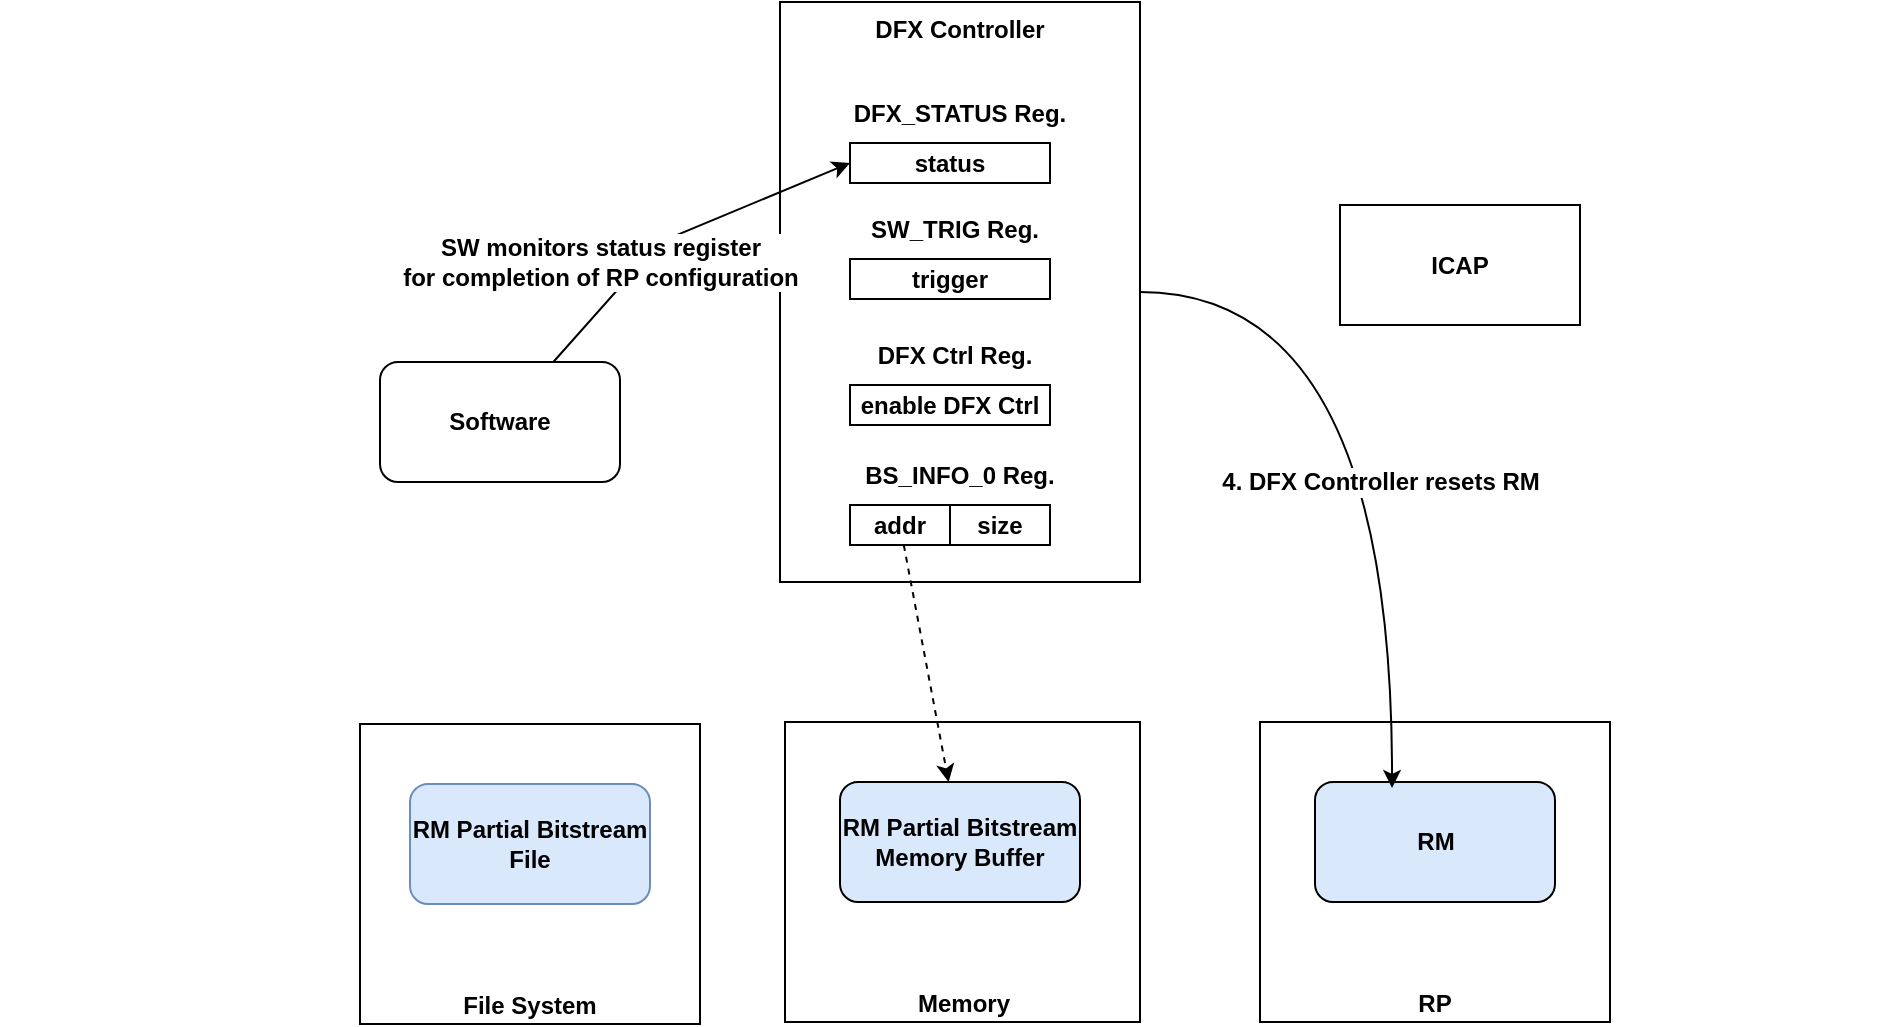 <mxfile version="24.7.17">
  <diagram name="Page-1" id="u_ih9O-CxRmSir6vkKcd">
    <mxGraphModel dx="2920" dy="1343" grid="1" gridSize="10" guides="1" tooltips="1" connect="1" arrows="1" fold="1" page="1" pageScale="1" pageWidth="850" pageHeight="1100" math="0" shadow="0">
      <root>
        <mxCell id="0" />
        <mxCell id="1" parent="0" />
        <mxCell id="Z63J2gmDSGk1dgefsB4J-1" value="DFX Controller" style="rounded=0;whiteSpace=wrap;html=1;verticalAlign=top;fontSize=12;fontStyle=1" parent="1" vertex="1">
          <mxGeometry x="360" y="120" width="180" height="290" as="geometry" />
        </mxCell>
        <mxCell id="Z63J2gmDSGk1dgefsB4J-2" value="Memory" style="rounded=0;whiteSpace=wrap;html=1;verticalAlign=bottom;fontSize=12;fontStyle=1" parent="1" vertex="1">
          <mxGeometry x="362.5" y="480" width="177.5" height="150" as="geometry" />
        </mxCell>
        <mxCell id="Z63J2gmDSGk1dgefsB4J-3" value="File System" style="rounded=0;whiteSpace=wrap;html=1;verticalAlign=bottom;fontSize=12;fontStyle=1" parent="1" vertex="1">
          <mxGeometry x="150" y="481" width="170" height="150" as="geometry" />
        </mxCell>
        <mxCell id="Z63J2gmDSGk1dgefsB4J-4" value="RP" style="rounded=0;whiteSpace=wrap;html=1;verticalAlign=bottom;fontSize=12;fontStyle=1" parent="1" vertex="1">
          <mxGeometry x="600" y="480" width="175" height="150" as="geometry" />
        </mxCell>
        <mxCell id="Z63J2gmDSGk1dgefsB4J-5" value="ICAP" style="rounded=0;whiteSpace=wrap;html=1;fontSize=12;fontStyle=1" parent="1" vertex="1">
          <mxGeometry x="640" y="221.5" width="120" height="60" as="geometry" />
        </mxCell>
        <mxCell id="Z63J2gmDSGk1dgefsB4J-6" value="Software" style="rounded=1;whiteSpace=wrap;html=1;fontSize=12;fontStyle=1" parent="1" vertex="1">
          <mxGeometry x="160" y="300" width="120" height="60" as="geometry" />
        </mxCell>
        <mxCell id="Z63J2gmDSGk1dgefsB4J-7" value="RM Partial Bitstream&lt;div style=&quot;font-size: 12px;&quot;&gt;File&lt;/div&gt;" style="rounded=1;whiteSpace=wrap;html=1;fillColor=#dae8fc;strokeColor=#6c8ebf;fontSize=12;fontStyle=1" parent="1" vertex="1">
          <mxGeometry x="175" y="511" width="120" height="60" as="geometry" />
        </mxCell>
        <mxCell id="Z63J2gmDSGk1dgefsB4J-8" value="RM Partial Bitstream Memory Buffer" style="rounded=1;whiteSpace=wrap;html=1;fillColor=#dae8fc;strokeColor=#000000;fontSize=12;fontStyle=1" parent="1" vertex="1">
          <mxGeometry x="390" y="510" width="120" height="60" as="geometry" />
        </mxCell>
        <mxCell id="Z63J2gmDSGk1dgefsB4J-9" value="addr" style="rounded=0;whiteSpace=wrap;html=1;fontSize=12;fontStyle=1" parent="1" vertex="1">
          <mxGeometry x="395" y="371.5" width="50" height="20" as="geometry" />
        </mxCell>
        <mxCell id="Z63J2gmDSGk1dgefsB4J-10" value="size" style="rounded=0;whiteSpace=wrap;html=1;fontSize=12;fontStyle=1" parent="1" vertex="1">
          <mxGeometry x="445" y="371.5" width="50" height="20" as="geometry" />
        </mxCell>
        <mxCell id="Z63J2gmDSGk1dgefsB4J-11" value="BS_INFO_0 Reg." style="text;html=1;align=center;verticalAlign=middle;whiteSpace=wrap;rounded=0;fontSize=12;fontStyle=1" parent="1" vertex="1">
          <mxGeometry x="395" y="341.5" width="110" height="30" as="geometry" />
        </mxCell>
        <mxCell id="Z63J2gmDSGk1dgefsB4J-12" value="enable DFX Ctrl" style="rounded=0;whiteSpace=wrap;html=1;fontSize=12;fontStyle=1" parent="1" vertex="1">
          <mxGeometry x="395" y="311.5" width="100" height="20" as="geometry" />
        </mxCell>
        <mxCell id="Z63J2gmDSGk1dgefsB4J-13" value="DFX Ctrl Reg." style="text;html=1;align=center;verticalAlign=middle;whiteSpace=wrap;rounded=0;fontSize=12;fontStyle=1" parent="1" vertex="1">
          <mxGeometry x="395" y="281.5" width="105" height="30" as="geometry" />
        </mxCell>
        <mxCell id="Z63J2gmDSGk1dgefsB4J-14" value="trigger" style="rounded=0;whiteSpace=wrap;html=1;fontSize=12;fontStyle=1" parent="1" vertex="1">
          <mxGeometry x="395" y="248.5" width="100" height="20" as="geometry" />
        </mxCell>
        <mxCell id="Z63J2gmDSGk1dgefsB4J-15" value="SW_TRIG Reg." style="text;html=1;align=center;verticalAlign=middle;whiteSpace=wrap;rounded=0;fontSize=12;fontStyle=1" parent="1" vertex="1">
          <mxGeometry x="395" y="218.5" width="105" height="30" as="geometry" />
        </mxCell>
        <mxCell id="Z63J2gmDSGk1dgefsB4J-16" value="status" style="rounded=0;whiteSpace=wrap;html=1;fontSize=12;fontStyle=1" parent="1" vertex="1">
          <mxGeometry x="395" y="190.5" width="100" height="20" as="geometry" />
        </mxCell>
        <mxCell id="Z63J2gmDSGk1dgefsB4J-17" value="DFX_STATUS Reg." style="text;html=1;align=center;verticalAlign=middle;whiteSpace=wrap;rounded=0;fontSize=12;fontStyle=1" parent="1" vertex="1">
          <mxGeometry x="395" y="160.5" width="110" height="30" as="geometry" />
        </mxCell>
        <mxCell id="Z63J2gmDSGk1dgefsB4J-18" value="" style="endArrow=classic;html=1;rounded=0;dashed=1;" parent="1" source="Z63J2gmDSGk1dgefsB4J-9" target="Z63J2gmDSGk1dgefsB4J-8" edge="1">
          <mxGeometry width="50" height="50" relative="1" as="geometry">
            <mxPoint x="510" y="830" as="sourcePoint" />
            <mxPoint x="560" y="780" as="targetPoint" />
          </mxGeometry>
        </mxCell>
        <mxCell id="Z63J2gmDSGk1dgefsB4J-20" value="RM" style="rounded=1;whiteSpace=wrap;html=1;fillColor=#dae8fc;strokeColor=#000000;fontSize=12;fontStyle=1;" parent="1" vertex="1">
          <mxGeometry x="627.5" y="510" width="120" height="60" as="geometry" />
        </mxCell>
        <mxCell id="Z63J2gmDSGk1dgefsB4J-23" value="&lt;font style=&quot;font-size: 12px;&quot;&gt;&lt;b&gt;4. DFX Controller resets RM&lt;/b&gt;&lt;/font&gt;" style="endArrow=classic;html=1;rounded=0;exitX=1;exitY=0.5;exitDx=0;exitDy=0;entryX=0.321;entryY=0.05;entryDx=0;entryDy=0;entryPerimeter=0;edgeStyle=orthogonalEdgeStyle;curved=1;" parent="1" source="Z63J2gmDSGk1dgefsB4J-1" target="Z63J2gmDSGk1dgefsB4J-20" edge="1">
          <mxGeometry x="0.182" y="-6" width="50" height="50" relative="1" as="geometry">
            <mxPoint x="590" y="270" as="sourcePoint" />
            <mxPoint x="640" y="220" as="targetPoint" />
            <mxPoint as="offset" />
          </mxGeometry>
        </mxCell>
        <mxCell id="Z63J2gmDSGk1dgefsB4J-24" value="&lt;font style=&quot;font-size: 12px;&quot;&gt;&lt;b&gt;SW monitors status register&lt;/b&gt;&lt;/font&gt;&lt;div style=&quot;font-size: 12px;&quot;&gt;&lt;font style=&quot;font-size: 12px;&quot;&gt;&lt;b&gt;for completion of RP configuration&lt;/b&gt;&lt;/font&gt;&lt;/div&gt;" style="endArrow=classic;html=1;rounded=0;entryX=0;entryY=0.5;entryDx=0;entryDy=0;" parent="1" source="Z63J2gmDSGk1dgefsB4J-6" target="Z63J2gmDSGk1dgefsB4J-16" edge="1">
          <mxGeometry x="-0.423" y="16" width="50" height="50" relative="1" as="geometry">
            <mxPoint x="240" y="260" as="sourcePoint" />
            <mxPoint x="290" y="210" as="targetPoint" />
            <Array as="points">
              <mxPoint x="300" y="240" />
            </Array>
            <mxPoint as="offset" />
          </mxGeometry>
        </mxCell>
        <mxCell id="HUTXcgkcIO0TU0ZbMKxw-1" value="" style="rounded=0;whiteSpace=wrap;html=1;fillColor=none;strokeColor=none;" vertex="1" parent="1">
          <mxGeometry x="-30" y="480" width="950" height="60" as="geometry" />
        </mxCell>
      </root>
    </mxGraphModel>
  </diagram>
</mxfile>
